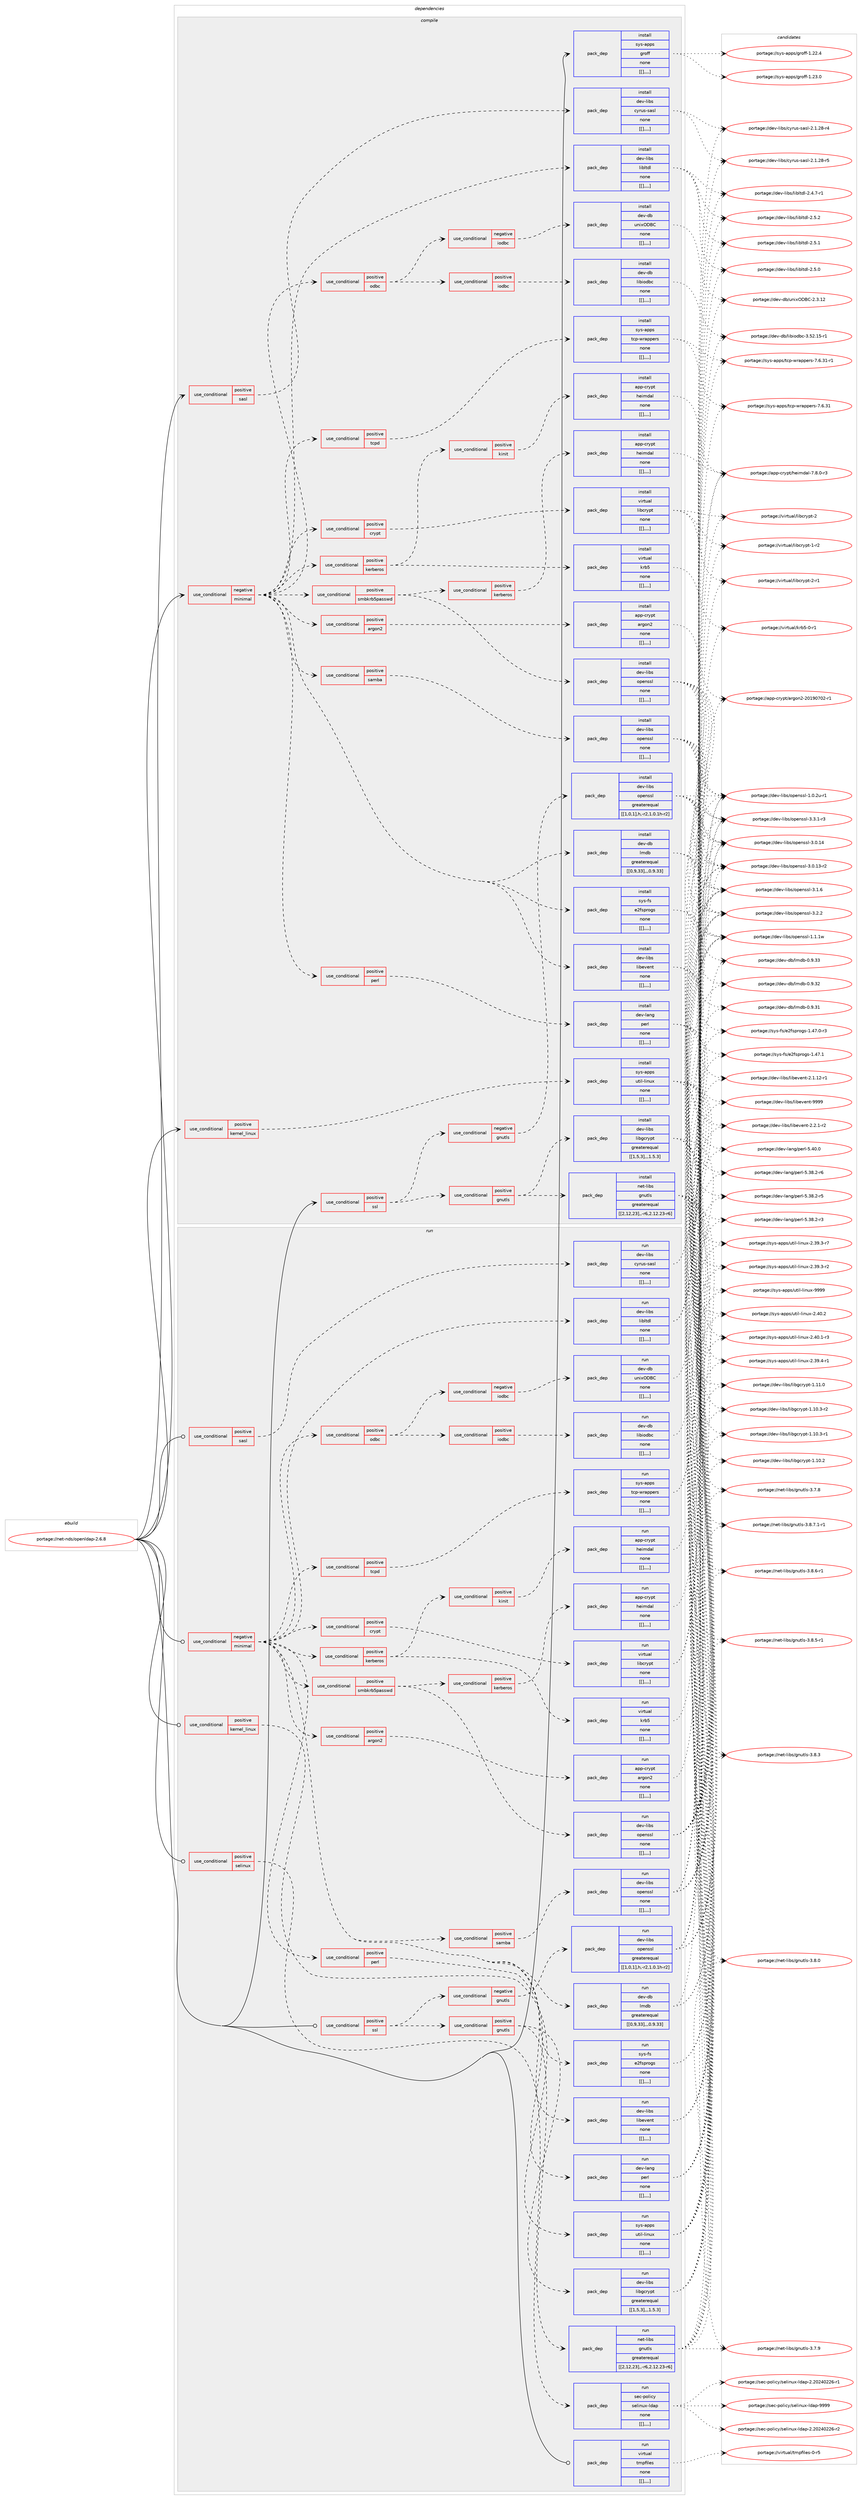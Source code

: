 digraph prolog {

# *************
# Graph options
# *************

newrank=true;
concentrate=true;
compound=true;
graph [rankdir=LR,fontname=Helvetica,fontsize=10,ranksep=1.5];#, ranksep=2.5, nodesep=0.2];
edge  [arrowhead=vee];
node  [fontname=Helvetica,fontsize=10];

# **********
# The ebuild
# **********

subgraph cluster_leftcol {
color=gray;
label=<<i>ebuild</i>>;
id [label="portage://net-nds/openldap-2.6.8", color=red, width=4, href="../net-nds/openldap-2.6.8.svg"];
}

# ****************
# The dependencies
# ****************

subgraph cluster_midcol {
color=gray;
label=<<i>dependencies</i>>;
subgraph cluster_compile {
fillcolor="#eeeeee";
style=filled;
label=<<i>compile</i>>;
subgraph cond103662 {
dependency394999 [label=<<TABLE BORDER="0" CELLBORDER="1" CELLSPACING="0" CELLPADDING="4"><TR><TD ROWSPAN="3" CELLPADDING="10">use_conditional</TD></TR><TR><TD>negative</TD></TR><TR><TD>minimal</TD></TR></TABLE>>, shape=none, color=red];
subgraph pack288447 {
dependency395000 [label=<<TABLE BORDER="0" CELLBORDER="1" CELLSPACING="0" CELLPADDING="4" WIDTH="220"><TR><TD ROWSPAN="6" CELLPADDING="30">pack_dep</TD></TR><TR><TD WIDTH="110">install</TD></TR><TR><TD>dev-libs</TD></TR><TR><TD>libevent</TD></TR><TR><TD>none</TD></TR><TR><TD>[[],,,,]</TD></TR></TABLE>>, shape=none, color=blue];
}
dependency394999:e -> dependency395000:w [weight=20,style="dashed",arrowhead="vee"];
subgraph pack288448 {
dependency395001 [label=<<TABLE BORDER="0" CELLBORDER="1" CELLSPACING="0" CELLPADDING="4" WIDTH="220"><TR><TD ROWSPAN="6" CELLPADDING="30">pack_dep</TD></TR><TR><TD WIDTH="110">install</TD></TR><TR><TD>dev-libs</TD></TR><TR><TD>libltdl</TD></TR><TR><TD>none</TD></TR><TR><TD>[[],,,,]</TD></TR></TABLE>>, shape=none, color=blue];
}
dependency394999:e -> dependency395001:w [weight=20,style="dashed",arrowhead="vee"];
subgraph pack288449 {
dependency395002 [label=<<TABLE BORDER="0" CELLBORDER="1" CELLSPACING="0" CELLPADDING="4" WIDTH="220"><TR><TD ROWSPAN="6" CELLPADDING="30">pack_dep</TD></TR><TR><TD WIDTH="110">install</TD></TR><TR><TD>sys-fs</TD></TR><TR><TD>e2fsprogs</TD></TR><TR><TD>none</TD></TR><TR><TD>[[],,,,]</TD></TR></TABLE>>, shape=none, color=blue];
}
dependency394999:e -> dependency395002:w [weight=20,style="dashed",arrowhead="vee"];
subgraph pack288450 {
dependency395003 [label=<<TABLE BORDER="0" CELLBORDER="1" CELLSPACING="0" CELLPADDING="4" WIDTH="220"><TR><TD ROWSPAN="6" CELLPADDING="30">pack_dep</TD></TR><TR><TD WIDTH="110">install</TD></TR><TR><TD>dev-db</TD></TR><TR><TD>lmdb</TD></TR><TR><TD>greaterequal</TD></TR><TR><TD>[[0,9,33],,,0.9.33]</TD></TR></TABLE>>, shape=none, color=blue];
}
dependency394999:e -> dependency395003:w [weight=20,style="dashed",arrowhead="vee"];
subgraph cond103663 {
dependency395004 [label=<<TABLE BORDER="0" CELLBORDER="1" CELLSPACING="0" CELLPADDING="4"><TR><TD ROWSPAN="3" CELLPADDING="10">use_conditional</TD></TR><TR><TD>positive</TD></TR><TR><TD>argon2</TD></TR></TABLE>>, shape=none, color=red];
subgraph pack288451 {
dependency395005 [label=<<TABLE BORDER="0" CELLBORDER="1" CELLSPACING="0" CELLPADDING="4" WIDTH="220"><TR><TD ROWSPAN="6" CELLPADDING="30">pack_dep</TD></TR><TR><TD WIDTH="110">install</TD></TR><TR><TD>app-crypt</TD></TR><TR><TD>argon2</TD></TR><TR><TD>none</TD></TR><TR><TD>[[],,,,]</TD></TR></TABLE>>, shape=none, color=blue];
}
dependency395004:e -> dependency395005:w [weight=20,style="dashed",arrowhead="vee"];
}
dependency394999:e -> dependency395004:w [weight=20,style="dashed",arrowhead="vee"];
subgraph cond103664 {
dependency395006 [label=<<TABLE BORDER="0" CELLBORDER="1" CELLSPACING="0" CELLPADDING="4"><TR><TD ROWSPAN="3" CELLPADDING="10">use_conditional</TD></TR><TR><TD>positive</TD></TR><TR><TD>crypt</TD></TR></TABLE>>, shape=none, color=red];
subgraph pack288452 {
dependency395007 [label=<<TABLE BORDER="0" CELLBORDER="1" CELLSPACING="0" CELLPADDING="4" WIDTH="220"><TR><TD ROWSPAN="6" CELLPADDING="30">pack_dep</TD></TR><TR><TD WIDTH="110">install</TD></TR><TR><TD>virtual</TD></TR><TR><TD>libcrypt</TD></TR><TR><TD>none</TD></TR><TR><TD>[[],,,,]</TD></TR></TABLE>>, shape=none, color=blue];
}
dependency395006:e -> dependency395007:w [weight=20,style="dashed",arrowhead="vee"];
}
dependency394999:e -> dependency395006:w [weight=20,style="dashed",arrowhead="vee"];
subgraph cond103665 {
dependency395008 [label=<<TABLE BORDER="0" CELLBORDER="1" CELLSPACING="0" CELLPADDING="4"><TR><TD ROWSPAN="3" CELLPADDING="10">use_conditional</TD></TR><TR><TD>positive</TD></TR><TR><TD>tcpd</TD></TR></TABLE>>, shape=none, color=red];
subgraph pack288453 {
dependency395009 [label=<<TABLE BORDER="0" CELLBORDER="1" CELLSPACING="0" CELLPADDING="4" WIDTH="220"><TR><TD ROWSPAN="6" CELLPADDING="30">pack_dep</TD></TR><TR><TD WIDTH="110">install</TD></TR><TR><TD>sys-apps</TD></TR><TR><TD>tcp-wrappers</TD></TR><TR><TD>none</TD></TR><TR><TD>[[],,,,]</TD></TR></TABLE>>, shape=none, color=blue];
}
dependency395008:e -> dependency395009:w [weight=20,style="dashed",arrowhead="vee"];
}
dependency394999:e -> dependency395008:w [weight=20,style="dashed",arrowhead="vee"];
subgraph cond103666 {
dependency395010 [label=<<TABLE BORDER="0" CELLBORDER="1" CELLSPACING="0" CELLPADDING="4"><TR><TD ROWSPAN="3" CELLPADDING="10">use_conditional</TD></TR><TR><TD>positive</TD></TR><TR><TD>odbc</TD></TR></TABLE>>, shape=none, color=red];
subgraph cond103667 {
dependency395011 [label=<<TABLE BORDER="0" CELLBORDER="1" CELLSPACING="0" CELLPADDING="4"><TR><TD ROWSPAN="3" CELLPADDING="10">use_conditional</TD></TR><TR><TD>negative</TD></TR><TR><TD>iodbc</TD></TR></TABLE>>, shape=none, color=red];
subgraph pack288454 {
dependency395012 [label=<<TABLE BORDER="0" CELLBORDER="1" CELLSPACING="0" CELLPADDING="4" WIDTH="220"><TR><TD ROWSPAN="6" CELLPADDING="30">pack_dep</TD></TR><TR><TD WIDTH="110">install</TD></TR><TR><TD>dev-db</TD></TR><TR><TD>unixODBC</TD></TR><TR><TD>none</TD></TR><TR><TD>[[],,,,]</TD></TR></TABLE>>, shape=none, color=blue];
}
dependency395011:e -> dependency395012:w [weight=20,style="dashed",arrowhead="vee"];
}
dependency395010:e -> dependency395011:w [weight=20,style="dashed",arrowhead="vee"];
subgraph cond103668 {
dependency395013 [label=<<TABLE BORDER="0" CELLBORDER="1" CELLSPACING="0" CELLPADDING="4"><TR><TD ROWSPAN="3" CELLPADDING="10">use_conditional</TD></TR><TR><TD>positive</TD></TR><TR><TD>iodbc</TD></TR></TABLE>>, shape=none, color=red];
subgraph pack288455 {
dependency395014 [label=<<TABLE BORDER="0" CELLBORDER="1" CELLSPACING="0" CELLPADDING="4" WIDTH="220"><TR><TD ROWSPAN="6" CELLPADDING="30">pack_dep</TD></TR><TR><TD WIDTH="110">install</TD></TR><TR><TD>dev-db</TD></TR><TR><TD>libiodbc</TD></TR><TR><TD>none</TD></TR><TR><TD>[[],,,,]</TD></TR></TABLE>>, shape=none, color=blue];
}
dependency395013:e -> dependency395014:w [weight=20,style="dashed",arrowhead="vee"];
}
dependency395010:e -> dependency395013:w [weight=20,style="dashed",arrowhead="vee"];
}
dependency394999:e -> dependency395010:w [weight=20,style="dashed",arrowhead="vee"];
subgraph cond103669 {
dependency395015 [label=<<TABLE BORDER="0" CELLBORDER="1" CELLSPACING="0" CELLPADDING="4"><TR><TD ROWSPAN="3" CELLPADDING="10">use_conditional</TD></TR><TR><TD>positive</TD></TR><TR><TD>perl</TD></TR></TABLE>>, shape=none, color=red];
subgraph pack288456 {
dependency395016 [label=<<TABLE BORDER="0" CELLBORDER="1" CELLSPACING="0" CELLPADDING="4" WIDTH="220"><TR><TD ROWSPAN="6" CELLPADDING="30">pack_dep</TD></TR><TR><TD WIDTH="110">install</TD></TR><TR><TD>dev-lang</TD></TR><TR><TD>perl</TD></TR><TR><TD>none</TD></TR><TR><TD>[[],,,,]</TD></TR></TABLE>>, shape=none, color=blue];
}
dependency395015:e -> dependency395016:w [weight=20,style="dashed",arrowhead="vee"];
}
dependency394999:e -> dependency395015:w [weight=20,style="dashed",arrowhead="vee"];
subgraph cond103670 {
dependency395017 [label=<<TABLE BORDER="0" CELLBORDER="1" CELLSPACING="0" CELLPADDING="4"><TR><TD ROWSPAN="3" CELLPADDING="10">use_conditional</TD></TR><TR><TD>positive</TD></TR><TR><TD>samba</TD></TR></TABLE>>, shape=none, color=red];
subgraph pack288457 {
dependency395018 [label=<<TABLE BORDER="0" CELLBORDER="1" CELLSPACING="0" CELLPADDING="4" WIDTH="220"><TR><TD ROWSPAN="6" CELLPADDING="30">pack_dep</TD></TR><TR><TD WIDTH="110">install</TD></TR><TR><TD>dev-libs</TD></TR><TR><TD>openssl</TD></TR><TR><TD>none</TD></TR><TR><TD>[[],,,,]</TD></TR></TABLE>>, shape=none, color=blue];
}
dependency395017:e -> dependency395018:w [weight=20,style="dashed",arrowhead="vee"];
}
dependency394999:e -> dependency395017:w [weight=20,style="dashed",arrowhead="vee"];
subgraph cond103671 {
dependency395019 [label=<<TABLE BORDER="0" CELLBORDER="1" CELLSPACING="0" CELLPADDING="4"><TR><TD ROWSPAN="3" CELLPADDING="10">use_conditional</TD></TR><TR><TD>positive</TD></TR><TR><TD>smbkrb5passwd</TD></TR></TABLE>>, shape=none, color=red];
subgraph pack288458 {
dependency395020 [label=<<TABLE BORDER="0" CELLBORDER="1" CELLSPACING="0" CELLPADDING="4" WIDTH="220"><TR><TD ROWSPAN="6" CELLPADDING="30">pack_dep</TD></TR><TR><TD WIDTH="110">install</TD></TR><TR><TD>dev-libs</TD></TR><TR><TD>openssl</TD></TR><TR><TD>none</TD></TR><TR><TD>[[],,,,]</TD></TR></TABLE>>, shape=none, color=blue];
}
dependency395019:e -> dependency395020:w [weight=20,style="dashed",arrowhead="vee"];
subgraph cond103672 {
dependency395021 [label=<<TABLE BORDER="0" CELLBORDER="1" CELLSPACING="0" CELLPADDING="4"><TR><TD ROWSPAN="3" CELLPADDING="10">use_conditional</TD></TR><TR><TD>positive</TD></TR><TR><TD>kerberos</TD></TR></TABLE>>, shape=none, color=red];
subgraph pack288459 {
dependency395022 [label=<<TABLE BORDER="0" CELLBORDER="1" CELLSPACING="0" CELLPADDING="4" WIDTH="220"><TR><TD ROWSPAN="6" CELLPADDING="30">pack_dep</TD></TR><TR><TD WIDTH="110">install</TD></TR><TR><TD>app-crypt</TD></TR><TR><TD>heimdal</TD></TR><TR><TD>none</TD></TR><TR><TD>[[],,,,]</TD></TR></TABLE>>, shape=none, color=blue];
}
dependency395021:e -> dependency395022:w [weight=20,style="dashed",arrowhead="vee"];
}
dependency395019:e -> dependency395021:w [weight=20,style="dashed",arrowhead="vee"];
}
dependency394999:e -> dependency395019:w [weight=20,style="dashed",arrowhead="vee"];
subgraph cond103673 {
dependency395023 [label=<<TABLE BORDER="0" CELLBORDER="1" CELLSPACING="0" CELLPADDING="4"><TR><TD ROWSPAN="3" CELLPADDING="10">use_conditional</TD></TR><TR><TD>positive</TD></TR><TR><TD>kerberos</TD></TR></TABLE>>, shape=none, color=red];
subgraph pack288460 {
dependency395024 [label=<<TABLE BORDER="0" CELLBORDER="1" CELLSPACING="0" CELLPADDING="4" WIDTH="220"><TR><TD ROWSPAN="6" CELLPADDING="30">pack_dep</TD></TR><TR><TD WIDTH="110">install</TD></TR><TR><TD>virtual</TD></TR><TR><TD>krb5</TD></TR><TR><TD>none</TD></TR><TR><TD>[[],,,,]</TD></TR></TABLE>>, shape=none, color=blue];
}
dependency395023:e -> dependency395024:w [weight=20,style="dashed",arrowhead="vee"];
subgraph cond103674 {
dependency395025 [label=<<TABLE BORDER="0" CELLBORDER="1" CELLSPACING="0" CELLPADDING="4"><TR><TD ROWSPAN="3" CELLPADDING="10">use_conditional</TD></TR><TR><TD>positive</TD></TR><TR><TD>kinit</TD></TR></TABLE>>, shape=none, color=red];
subgraph pack288461 {
dependency395026 [label=<<TABLE BORDER="0" CELLBORDER="1" CELLSPACING="0" CELLPADDING="4" WIDTH="220"><TR><TD ROWSPAN="6" CELLPADDING="30">pack_dep</TD></TR><TR><TD WIDTH="110">install</TD></TR><TR><TD>app-crypt</TD></TR><TR><TD>heimdal</TD></TR><TR><TD>none</TD></TR><TR><TD>[[],,,,]</TD></TR></TABLE>>, shape=none, color=blue];
}
dependency395025:e -> dependency395026:w [weight=20,style="dashed",arrowhead="vee"];
}
dependency395023:e -> dependency395025:w [weight=20,style="dashed",arrowhead="vee"];
}
dependency394999:e -> dependency395023:w [weight=20,style="dashed",arrowhead="vee"];
}
id:e -> dependency394999:w [weight=20,style="solid",arrowhead="vee"];
subgraph cond103675 {
dependency395027 [label=<<TABLE BORDER="0" CELLBORDER="1" CELLSPACING="0" CELLPADDING="4"><TR><TD ROWSPAN="3" CELLPADDING="10">use_conditional</TD></TR><TR><TD>positive</TD></TR><TR><TD>kernel_linux</TD></TR></TABLE>>, shape=none, color=red];
subgraph pack288462 {
dependency395028 [label=<<TABLE BORDER="0" CELLBORDER="1" CELLSPACING="0" CELLPADDING="4" WIDTH="220"><TR><TD ROWSPAN="6" CELLPADDING="30">pack_dep</TD></TR><TR><TD WIDTH="110">install</TD></TR><TR><TD>sys-apps</TD></TR><TR><TD>util-linux</TD></TR><TR><TD>none</TD></TR><TR><TD>[[],,,,]</TD></TR></TABLE>>, shape=none, color=blue];
}
dependency395027:e -> dependency395028:w [weight=20,style="dashed",arrowhead="vee"];
}
id:e -> dependency395027:w [weight=20,style="solid",arrowhead="vee"];
subgraph cond103676 {
dependency395029 [label=<<TABLE BORDER="0" CELLBORDER="1" CELLSPACING="0" CELLPADDING="4"><TR><TD ROWSPAN="3" CELLPADDING="10">use_conditional</TD></TR><TR><TD>positive</TD></TR><TR><TD>sasl</TD></TR></TABLE>>, shape=none, color=red];
subgraph pack288463 {
dependency395030 [label=<<TABLE BORDER="0" CELLBORDER="1" CELLSPACING="0" CELLPADDING="4" WIDTH="220"><TR><TD ROWSPAN="6" CELLPADDING="30">pack_dep</TD></TR><TR><TD WIDTH="110">install</TD></TR><TR><TD>dev-libs</TD></TR><TR><TD>cyrus-sasl</TD></TR><TR><TD>none</TD></TR><TR><TD>[[],,,,]</TD></TR></TABLE>>, shape=none, color=blue];
}
dependency395029:e -> dependency395030:w [weight=20,style="dashed",arrowhead="vee"];
}
id:e -> dependency395029:w [weight=20,style="solid",arrowhead="vee"];
subgraph cond103677 {
dependency395031 [label=<<TABLE BORDER="0" CELLBORDER="1" CELLSPACING="0" CELLPADDING="4"><TR><TD ROWSPAN="3" CELLPADDING="10">use_conditional</TD></TR><TR><TD>positive</TD></TR><TR><TD>ssl</TD></TR></TABLE>>, shape=none, color=red];
subgraph cond103678 {
dependency395032 [label=<<TABLE BORDER="0" CELLBORDER="1" CELLSPACING="0" CELLPADDING="4"><TR><TD ROWSPAN="3" CELLPADDING="10">use_conditional</TD></TR><TR><TD>negative</TD></TR><TR><TD>gnutls</TD></TR></TABLE>>, shape=none, color=red];
subgraph pack288464 {
dependency395033 [label=<<TABLE BORDER="0" CELLBORDER="1" CELLSPACING="0" CELLPADDING="4" WIDTH="220"><TR><TD ROWSPAN="6" CELLPADDING="30">pack_dep</TD></TR><TR><TD WIDTH="110">install</TD></TR><TR><TD>dev-libs</TD></TR><TR><TD>openssl</TD></TR><TR><TD>greaterequal</TD></TR><TR><TD>[[1,0,1],h,-r2,1.0.1h-r2]</TD></TR></TABLE>>, shape=none, color=blue];
}
dependency395032:e -> dependency395033:w [weight=20,style="dashed",arrowhead="vee"];
}
dependency395031:e -> dependency395032:w [weight=20,style="dashed",arrowhead="vee"];
subgraph cond103679 {
dependency395034 [label=<<TABLE BORDER="0" CELLBORDER="1" CELLSPACING="0" CELLPADDING="4"><TR><TD ROWSPAN="3" CELLPADDING="10">use_conditional</TD></TR><TR><TD>positive</TD></TR><TR><TD>gnutls</TD></TR></TABLE>>, shape=none, color=red];
subgraph pack288465 {
dependency395035 [label=<<TABLE BORDER="0" CELLBORDER="1" CELLSPACING="0" CELLPADDING="4" WIDTH="220"><TR><TD ROWSPAN="6" CELLPADDING="30">pack_dep</TD></TR><TR><TD WIDTH="110">install</TD></TR><TR><TD>net-libs</TD></TR><TR><TD>gnutls</TD></TR><TR><TD>greaterequal</TD></TR><TR><TD>[[2,12,23],,-r6,2.12.23-r6]</TD></TR></TABLE>>, shape=none, color=blue];
}
dependency395034:e -> dependency395035:w [weight=20,style="dashed",arrowhead="vee"];
subgraph pack288466 {
dependency395036 [label=<<TABLE BORDER="0" CELLBORDER="1" CELLSPACING="0" CELLPADDING="4" WIDTH="220"><TR><TD ROWSPAN="6" CELLPADDING="30">pack_dep</TD></TR><TR><TD WIDTH="110">install</TD></TR><TR><TD>dev-libs</TD></TR><TR><TD>libgcrypt</TD></TR><TR><TD>greaterequal</TD></TR><TR><TD>[[1,5,3],,,1.5.3]</TD></TR></TABLE>>, shape=none, color=blue];
}
dependency395034:e -> dependency395036:w [weight=20,style="dashed",arrowhead="vee"];
}
dependency395031:e -> dependency395034:w [weight=20,style="dashed",arrowhead="vee"];
}
id:e -> dependency395031:w [weight=20,style="solid",arrowhead="vee"];
subgraph pack288467 {
dependency395037 [label=<<TABLE BORDER="0" CELLBORDER="1" CELLSPACING="0" CELLPADDING="4" WIDTH="220"><TR><TD ROWSPAN="6" CELLPADDING="30">pack_dep</TD></TR><TR><TD WIDTH="110">install</TD></TR><TR><TD>sys-apps</TD></TR><TR><TD>groff</TD></TR><TR><TD>none</TD></TR><TR><TD>[[],,,,]</TD></TR></TABLE>>, shape=none, color=blue];
}
id:e -> dependency395037:w [weight=20,style="solid",arrowhead="vee"];
}
subgraph cluster_compileandrun {
fillcolor="#eeeeee";
style=filled;
label=<<i>compile and run</i>>;
}
subgraph cluster_run {
fillcolor="#eeeeee";
style=filled;
label=<<i>run</i>>;
subgraph cond103680 {
dependency395038 [label=<<TABLE BORDER="0" CELLBORDER="1" CELLSPACING="0" CELLPADDING="4"><TR><TD ROWSPAN="3" CELLPADDING="10">use_conditional</TD></TR><TR><TD>negative</TD></TR><TR><TD>minimal</TD></TR></TABLE>>, shape=none, color=red];
subgraph pack288468 {
dependency395039 [label=<<TABLE BORDER="0" CELLBORDER="1" CELLSPACING="0" CELLPADDING="4" WIDTH="220"><TR><TD ROWSPAN="6" CELLPADDING="30">pack_dep</TD></TR><TR><TD WIDTH="110">run</TD></TR><TR><TD>dev-libs</TD></TR><TR><TD>libevent</TD></TR><TR><TD>none</TD></TR><TR><TD>[[],,,,]</TD></TR></TABLE>>, shape=none, color=blue];
}
dependency395038:e -> dependency395039:w [weight=20,style="dashed",arrowhead="vee"];
subgraph pack288469 {
dependency395040 [label=<<TABLE BORDER="0" CELLBORDER="1" CELLSPACING="0" CELLPADDING="4" WIDTH="220"><TR><TD ROWSPAN="6" CELLPADDING="30">pack_dep</TD></TR><TR><TD WIDTH="110">run</TD></TR><TR><TD>dev-libs</TD></TR><TR><TD>libltdl</TD></TR><TR><TD>none</TD></TR><TR><TD>[[],,,,]</TD></TR></TABLE>>, shape=none, color=blue];
}
dependency395038:e -> dependency395040:w [weight=20,style="dashed",arrowhead="vee"];
subgraph pack288470 {
dependency395041 [label=<<TABLE BORDER="0" CELLBORDER="1" CELLSPACING="0" CELLPADDING="4" WIDTH="220"><TR><TD ROWSPAN="6" CELLPADDING="30">pack_dep</TD></TR><TR><TD WIDTH="110">run</TD></TR><TR><TD>sys-fs</TD></TR><TR><TD>e2fsprogs</TD></TR><TR><TD>none</TD></TR><TR><TD>[[],,,,]</TD></TR></TABLE>>, shape=none, color=blue];
}
dependency395038:e -> dependency395041:w [weight=20,style="dashed",arrowhead="vee"];
subgraph pack288471 {
dependency395042 [label=<<TABLE BORDER="0" CELLBORDER="1" CELLSPACING="0" CELLPADDING="4" WIDTH="220"><TR><TD ROWSPAN="6" CELLPADDING="30">pack_dep</TD></TR><TR><TD WIDTH="110">run</TD></TR><TR><TD>dev-db</TD></TR><TR><TD>lmdb</TD></TR><TR><TD>greaterequal</TD></TR><TR><TD>[[0,9,33],,,0.9.33]</TD></TR></TABLE>>, shape=none, color=blue];
}
dependency395038:e -> dependency395042:w [weight=20,style="dashed",arrowhead="vee"];
subgraph cond103681 {
dependency395043 [label=<<TABLE BORDER="0" CELLBORDER="1" CELLSPACING="0" CELLPADDING="4"><TR><TD ROWSPAN="3" CELLPADDING="10">use_conditional</TD></TR><TR><TD>positive</TD></TR><TR><TD>argon2</TD></TR></TABLE>>, shape=none, color=red];
subgraph pack288472 {
dependency395044 [label=<<TABLE BORDER="0" CELLBORDER="1" CELLSPACING="0" CELLPADDING="4" WIDTH="220"><TR><TD ROWSPAN="6" CELLPADDING="30">pack_dep</TD></TR><TR><TD WIDTH="110">run</TD></TR><TR><TD>app-crypt</TD></TR><TR><TD>argon2</TD></TR><TR><TD>none</TD></TR><TR><TD>[[],,,,]</TD></TR></TABLE>>, shape=none, color=blue];
}
dependency395043:e -> dependency395044:w [weight=20,style="dashed",arrowhead="vee"];
}
dependency395038:e -> dependency395043:w [weight=20,style="dashed",arrowhead="vee"];
subgraph cond103682 {
dependency395045 [label=<<TABLE BORDER="0" CELLBORDER="1" CELLSPACING="0" CELLPADDING="4"><TR><TD ROWSPAN="3" CELLPADDING="10">use_conditional</TD></TR><TR><TD>positive</TD></TR><TR><TD>crypt</TD></TR></TABLE>>, shape=none, color=red];
subgraph pack288473 {
dependency395046 [label=<<TABLE BORDER="0" CELLBORDER="1" CELLSPACING="0" CELLPADDING="4" WIDTH="220"><TR><TD ROWSPAN="6" CELLPADDING="30">pack_dep</TD></TR><TR><TD WIDTH="110">run</TD></TR><TR><TD>virtual</TD></TR><TR><TD>libcrypt</TD></TR><TR><TD>none</TD></TR><TR><TD>[[],,,,]</TD></TR></TABLE>>, shape=none, color=blue];
}
dependency395045:e -> dependency395046:w [weight=20,style="dashed",arrowhead="vee"];
}
dependency395038:e -> dependency395045:w [weight=20,style="dashed",arrowhead="vee"];
subgraph cond103683 {
dependency395047 [label=<<TABLE BORDER="0" CELLBORDER="1" CELLSPACING="0" CELLPADDING="4"><TR><TD ROWSPAN="3" CELLPADDING="10">use_conditional</TD></TR><TR><TD>positive</TD></TR><TR><TD>tcpd</TD></TR></TABLE>>, shape=none, color=red];
subgraph pack288474 {
dependency395048 [label=<<TABLE BORDER="0" CELLBORDER="1" CELLSPACING="0" CELLPADDING="4" WIDTH="220"><TR><TD ROWSPAN="6" CELLPADDING="30">pack_dep</TD></TR><TR><TD WIDTH="110">run</TD></TR><TR><TD>sys-apps</TD></TR><TR><TD>tcp-wrappers</TD></TR><TR><TD>none</TD></TR><TR><TD>[[],,,,]</TD></TR></TABLE>>, shape=none, color=blue];
}
dependency395047:e -> dependency395048:w [weight=20,style="dashed",arrowhead="vee"];
}
dependency395038:e -> dependency395047:w [weight=20,style="dashed",arrowhead="vee"];
subgraph cond103684 {
dependency395049 [label=<<TABLE BORDER="0" CELLBORDER="1" CELLSPACING="0" CELLPADDING="4"><TR><TD ROWSPAN="3" CELLPADDING="10">use_conditional</TD></TR><TR><TD>positive</TD></TR><TR><TD>odbc</TD></TR></TABLE>>, shape=none, color=red];
subgraph cond103685 {
dependency395050 [label=<<TABLE BORDER="0" CELLBORDER="1" CELLSPACING="0" CELLPADDING="4"><TR><TD ROWSPAN="3" CELLPADDING="10">use_conditional</TD></TR><TR><TD>negative</TD></TR><TR><TD>iodbc</TD></TR></TABLE>>, shape=none, color=red];
subgraph pack288475 {
dependency395051 [label=<<TABLE BORDER="0" CELLBORDER="1" CELLSPACING="0" CELLPADDING="4" WIDTH="220"><TR><TD ROWSPAN="6" CELLPADDING="30">pack_dep</TD></TR><TR><TD WIDTH="110">run</TD></TR><TR><TD>dev-db</TD></TR><TR><TD>unixODBC</TD></TR><TR><TD>none</TD></TR><TR><TD>[[],,,,]</TD></TR></TABLE>>, shape=none, color=blue];
}
dependency395050:e -> dependency395051:w [weight=20,style="dashed",arrowhead="vee"];
}
dependency395049:e -> dependency395050:w [weight=20,style="dashed",arrowhead="vee"];
subgraph cond103686 {
dependency395052 [label=<<TABLE BORDER="0" CELLBORDER="1" CELLSPACING="0" CELLPADDING="4"><TR><TD ROWSPAN="3" CELLPADDING="10">use_conditional</TD></TR><TR><TD>positive</TD></TR><TR><TD>iodbc</TD></TR></TABLE>>, shape=none, color=red];
subgraph pack288476 {
dependency395053 [label=<<TABLE BORDER="0" CELLBORDER="1" CELLSPACING="0" CELLPADDING="4" WIDTH="220"><TR><TD ROWSPAN="6" CELLPADDING="30">pack_dep</TD></TR><TR><TD WIDTH="110">run</TD></TR><TR><TD>dev-db</TD></TR><TR><TD>libiodbc</TD></TR><TR><TD>none</TD></TR><TR><TD>[[],,,,]</TD></TR></TABLE>>, shape=none, color=blue];
}
dependency395052:e -> dependency395053:w [weight=20,style="dashed",arrowhead="vee"];
}
dependency395049:e -> dependency395052:w [weight=20,style="dashed",arrowhead="vee"];
}
dependency395038:e -> dependency395049:w [weight=20,style="dashed",arrowhead="vee"];
subgraph cond103687 {
dependency395054 [label=<<TABLE BORDER="0" CELLBORDER="1" CELLSPACING="0" CELLPADDING="4"><TR><TD ROWSPAN="3" CELLPADDING="10">use_conditional</TD></TR><TR><TD>positive</TD></TR><TR><TD>perl</TD></TR></TABLE>>, shape=none, color=red];
subgraph pack288477 {
dependency395055 [label=<<TABLE BORDER="0" CELLBORDER="1" CELLSPACING="0" CELLPADDING="4" WIDTH="220"><TR><TD ROWSPAN="6" CELLPADDING="30">pack_dep</TD></TR><TR><TD WIDTH="110">run</TD></TR><TR><TD>dev-lang</TD></TR><TR><TD>perl</TD></TR><TR><TD>none</TD></TR><TR><TD>[[],,,,]</TD></TR></TABLE>>, shape=none, color=blue];
}
dependency395054:e -> dependency395055:w [weight=20,style="dashed",arrowhead="vee"];
}
dependency395038:e -> dependency395054:w [weight=20,style="dashed",arrowhead="vee"];
subgraph cond103688 {
dependency395056 [label=<<TABLE BORDER="0" CELLBORDER="1" CELLSPACING="0" CELLPADDING="4"><TR><TD ROWSPAN="3" CELLPADDING="10">use_conditional</TD></TR><TR><TD>positive</TD></TR><TR><TD>samba</TD></TR></TABLE>>, shape=none, color=red];
subgraph pack288478 {
dependency395057 [label=<<TABLE BORDER="0" CELLBORDER="1" CELLSPACING="0" CELLPADDING="4" WIDTH="220"><TR><TD ROWSPAN="6" CELLPADDING="30">pack_dep</TD></TR><TR><TD WIDTH="110">run</TD></TR><TR><TD>dev-libs</TD></TR><TR><TD>openssl</TD></TR><TR><TD>none</TD></TR><TR><TD>[[],,,,]</TD></TR></TABLE>>, shape=none, color=blue];
}
dependency395056:e -> dependency395057:w [weight=20,style="dashed",arrowhead="vee"];
}
dependency395038:e -> dependency395056:w [weight=20,style="dashed",arrowhead="vee"];
subgraph cond103689 {
dependency395058 [label=<<TABLE BORDER="0" CELLBORDER="1" CELLSPACING="0" CELLPADDING="4"><TR><TD ROWSPAN="3" CELLPADDING="10">use_conditional</TD></TR><TR><TD>positive</TD></TR><TR><TD>smbkrb5passwd</TD></TR></TABLE>>, shape=none, color=red];
subgraph pack288479 {
dependency395059 [label=<<TABLE BORDER="0" CELLBORDER="1" CELLSPACING="0" CELLPADDING="4" WIDTH="220"><TR><TD ROWSPAN="6" CELLPADDING="30">pack_dep</TD></TR><TR><TD WIDTH="110">run</TD></TR><TR><TD>dev-libs</TD></TR><TR><TD>openssl</TD></TR><TR><TD>none</TD></TR><TR><TD>[[],,,,]</TD></TR></TABLE>>, shape=none, color=blue];
}
dependency395058:e -> dependency395059:w [weight=20,style="dashed",arrowhead="vee"];
subgraph cond103690 {
dependency395060 [label=<<TABLE BORDER="0" CELLBORDER="1" CELLSPACING="0" CELLPADDING="4"><TR><TD ROWSPAN="3" CELLPADDING="10">use_conditional</TD></TR><TR><TD>positive</TD></TR><TR><TD>kerberos</TD></TR></TABLE>>, shape=none, color=red];
subgraph pack288480 {
dependency395061 [label=<<TABLE BORDER="0" CELLBORDER="1" CELLSPACING="0" CELLPADDING="4" WIDTH="220"><TR><TD ROWSPAN="6" CELLPADDING="30">pack_dep</TD></TR><TR><TD WIDTH="110">run</TD></TR><TR><TD>app-crypt</TD></TR><TR><TD>heimdal</TD></TR><TR><TD>none</TD></TR><TR><TD>[[],,,,]</TD></TR></TABLE>>, shape=none, color=blue];
}
dependency395060:e -> dependency395061:w [weight=20,style="dashed",arrowhead="vee"];
}
dependency395058:e -> dependency395060:w [weight=20,style="dashed",arrowhead="vee"];
}
dependency395038:e -> dependency395058:w [weight=20,style="dashed",arrowhead="vee"];
subgraph cond103691 {
dependency395062 [label=<<TABLE BORDER="0" CELLBORDER="1" CELLSPACING="0" CELLPADDING="4"><TR><TD ROWSPAN="3" CELLPADDING="10">use_conditional</TD></TR><TR><TD>positive</TD></TR><TR><TD>kerberos</TD></TR></TABLE>>, shape=none, color=red];
subgraph pack288481 {
dependency395063 [label=<<TABLE BORDER="0" CELLBORDER="1" CELLSPACING="0" CELLPADDING="4" WIDTH="220"><TR><TD ROWSPAN="6" CELLPADDING="30">pack_dep</TD></TR><TR><TD WIDTH="110">run</TD></TR><TR><TD>virtual</TD></TR><TR><TD>krb5</TD></TR><TR><TD>none</TD></TR><TR><TD>[[],,,,]</TD></TR></TABLE>>, shape=none, color=blue];
}
dependency395062:e -> dependency395063:w [weight=20,style="dashed",arrowhead="vee"];
subgraph cond103692 {
dependency395064 [label=<<TABLE BORDER="0" CELLBORDER="1" CELLSPACING="0" CELLPADDING="4"><TR><TD ROWSPAN="3" CELLPADDING="10">use_conditional</TD></TR><TR><TD>positive</TD></TR><TR><TD>kinit</TD></TR></TABLE>>, shape=none, color=red];
subgraph pack288482 {
dependency395065 [label=<<TABLE BORDER="0" CELLBORDER="1" CELLSPACING="0" CELLPADDING="4" WIDTH="220"><TR><TD ROWSPAN="6" CELLPADDING="30">pack_dep</TD></TR><TR><TD WIDTH="110">run</TD></TR><TR><TD>app-crypt</TD></TR><TR><TD>heimdal</TD></TR><TR><TD>none</TD></TR><TR><TD>[[],,,,]</TD></TR></TABLE>>, shape=none, color=blue];
}
dependency395064:e -> dependency395065:w [weight=20,style="dashed",arrowhead="vee"];
}
dependency395062:e -> dependency395064:w [weight=20,style="dashed",arrowhead="vee"];
}
dependency395038:e -> dependency395062:w [weight=20,style="dashed",arrowhead="vee"];
}
id:e -> dependency395038:w [weight=20,style="solid",arrowhead="odot"];
subgraph cond103693 {
dependency395066 [label=<<TABLE BORDER="0" CELLBORDER="1" CELLSPACING="0" CELLPADDING="4"><TR><TD ROWSPAN="3" CELLPADDING="10">use_conditional</TD></TR><TR><TD>positive</TD></TR><TR><TD>kernel_linux</TD></TR></TABLE>>, shape=none, color=red];
subgraph pack288483 {
dependency395067 [label=<<TABLE BORDER="0" CELLBORDER="1" CELLSPACING="0" CELLPADDING="4" WIDTH="220"><TR><TD ROWSPAN="6" CELLPADDING="30">pack_dep</TD></TR><TR><TD WIDTH="110">run</TD></TR><TR><TD>sys-apps</TD></TR><TR><TD>util-linux</TD></TR><TR><TD>none</TD></TR><TR><TD>[[],,,,]</TD></TR></TABLE>>, shape=none, color=blue];
}
dependency395066:e -> dependency395067:w [weight=20,style="dashed",arrowhead="vee"];
}
id:e -> dependency395066:w [weight=20,style="solid",arrowhead="odot"];
subgraph cond103694 {
dependency395068 [label=<<TABLE BORDER="0" CELLBORDER="1" CELLSPACING="0" CELLPADDING="4"><TR><TD ROWSPAN="3" CELLPADDING="10">use_conditional</TD></TR><TR><TD>positive</TD></TR><TR><TD>sasl</TD></TR></TABLE>>, shape=none, color=red];
subgraph pack288484 {
dependency395069 [label=<<TABLE BORDER="0" CELLBORDER="1" CELLSPACING="0" CELLPADDING="4" WIDTH="220"><TR><TD ROWSPAN="6" CELLPADDING="30">pack_dep</TD></TR><TR><TD WIDTH="110">run</TD></TR><TR><TD>dev-libs</TD></TR><TR><TD>cyrus-sasl</TD></TR><TR><TD>none</TD></TR><TR><TD>[[],,,,]</TD></TR></TABLE>>, shape=none, color=blue];
}
dependency395068:e -> dependency395069:w [weight=20,style="dashed",arrowhead="vee"];
}
id:e -> dependency395068:w [weight=20,style="solid",arrowhead="odot"];
subgraph cond103695 {
dependency395070 [label=<<TABLE BORDER="0" CELLBORDER="1" CELLSPACING="0" CELLPADDING="4"><TR><TD ROWSPAN="3" CELLPADDING="10">use_conditional</TD></TR><TR><TD>positive</TD></TR><TR><TD>selinux</TD></TR></TABLE>>, shape=none, color=red];
subgraph pack288485 {
dependency395071 [label=<<TABLE BORDER="0" CELLBORDER="1" CELLSPACING="0" CELLPADDING="4" WIDTH="220"><TR><TD ROWSPAN="6" CELLPADDING="30">pack_dep</TD></TR><TR><TD WIDTH="110">run</TD></TR><TR><TD>sec-policy</TD></TR><TR><TD>selinux-ldap</TD></TR><TR><TD>none</TD></TR><TR><TD>[[],,,,]</TD></TR></TABLE>>, shape=none, color=blue];
}
dependency395070:e -> dependency395071:w [weight=20,style="dashed",arrowhead="vee"];
}
id:e -> dependency395070:w [weight=20,style="solid",arrowhead="odot"];
subgraph cond103696 {
dependency395072 [label=<<TABLE BORDER="0" CELLBORDER="1" CELLSPACING="0" CELLPADDING="4"><TR><TD ROWSPAN="3" CELLPADDING="10">use_conditional</TD></TR><TR><TD>positive</TD></TR><TR><TD>ssl</TD></TR></TABLE>>, shape=none, color=red];
subgraph cond103697 {
dependency395073 [label=<<TABLE BORDER="0" CELLBORDER="1" CELLSPACING="0" CELLPADDING="4"><TR><TD ROWSPAN="3" CELLPADDING="10">use_conditional</TD></TR><TR><TD>negative</TD></TR><TR><TD>gnutls</TD></TR></TABLE>>, shape=none, color=red];
subgraph pack288486 {
dependency395074 [label=<<TABLE BORDER="0" CELLBORDER="1" CELLSPACING="0" CELLPADDING="4" WIDTH="220"><TR><TD ROWSPAN="6" CELLPADDING="30">pack_dep</TD></TR><TR><TD WIDTH="110">run</TD></TR><TR><TD>dev-libs</TD></TR><TR><TD>openssl</TD></TR><TR><TD>greaterequal</TD></TR><TR><TD>[[1,0,1],h,-r2,1.0.1h-r2]</TD></TR></TABLE>>, shape=none, color=blue];
}
dependency395073:e -> dependency395074:w [weight=20,style="dashed",arrowhead="vee"];
}
dependency395072:e -> dependency395073:w [weight=20,style="dashed",arrowhead="vee"];
subgraph cond103698 {
dependency395075 [label=<<TABLE BORDER="0" CELLBORDER="1" CELLSPACING="0" CELLPADDING="4"><TR><TD ROWSPAN="3" CELLPADDING="10">use_conditional</TD></TR><TR><TD>positive</TD></TR><TR><TD>gnutls</TD></TR></TABLE>>, shape=none, color=red];
subgraph pack288487 {
dependency395076 [label=<<TABLE BORDER="0" CELLBORDER="1" CELLSPACING="0" CELLPADDING="4" WIDTH="220"><TR><TD ROWSPAN="6" CELLPADDING="30">pack_dep</TD></TR><TR><TD WIDTH="110">run</TD></TR><TR><TD>net-libs</TD></TR><TR><TD>gnutls</TD></TR><TR><TD>greaterequal</TD></TR><TR><TD>[[2,12,23],,-r6,2.12.23-r6]</TD></TR></TABLE>>, shape=none, color=blue];
}
dependency395075:e -> dependency395076:w [weight=20,style="dashed",arrowhead="vee"];
subgraph pack288488 {
dependency395077 [label=<<TABLE BORDER="0" CELLBORDER="1" CELLSPACING="0" CELLPADDING="4" WIDTH="220"><TR><TD ROWSPAN="6" CELLPADDING="30">pack_dep</TD></TR><TR><TD WIDTH="110">run</TD></TR><TR><TD>dev-libs</TD></TR><TR><TD>libgcrypt</TD></TR><TR><TD>greaterequal</TD></TR><TR><TD>[[1,5,3],,,1.5.3]</TD></TR></TABLE>>, shape=none, color=blue];
}
dependency395075:e -> dependency395077:w [weight=20,style="dashed",arrowhead="vee"];
}
dependency395072:e -> dependency395075:w [weight=20,style="dashed",arrowhead="vee"];
}
id:e -> dependency395072:w [weight=20,style="solid",arrowhead="odot"];
subgraph pack288489 {
dependency395078 [label=<<TABLE BORDER="0" CELLBORDER="1" CELLSPACING="0" CELLPADDING="4" WIDTH="220"><TR><TD ROWSPAN="6" CELLPADDING="30">pack_dep</TD></TR><TR><TD WIDTH="110">run</TD></TR><TR><TD>virtual</TD></TR><TR><TD>tmpfiles</TD></TR><TR><TD>none</TD></TR><TR><TD>[[],,,,]</TD></TR></TABLE>>, shape=none, color=blue];
}
id:e -> dependency395078:w [weight=20,style="solid",arrowhead="odot"];
}
}

# **************
# The candidates
# **************

subgraph cluster_choices {
rank=same;
color=gray;
label=<<i>candidates</i>>;

subgraph choice288447 {
color=black;
nodesep=1;
choice100101118451081059811547108105981011181011101164557575757 [label="portage://dev-libs/libevent-9999", color=red, width=4,href="../dev-libs/libevent-9999.svg"];
choice100101118451081059811547108105981011181011101164550465046494511450 [label="portage://dev-libs/libevent-2.2.1-r2", color=red, width=4,href="../dev-libs/libevent-2.2.1-r2.svg"];
choice10010111845108105981154710810598101118101110116455046494649504511449 [label="portage://dev-libs/libevent-2.1.12-r1", color=red, width=4,href="../dev-libs/libevent-2.1.12-r1.svg"];
dependency395000:e -> choice100101118451081059811547108105981011181011101164557575757:w [style=dotted,weight="100"];
dependency395000:e -> choice100101118451081059811547108105981011181011101164550465046494511450:w [style=dotted,weight="100"];
dependency395000:e -> choice10010111845108105981154710810598101118101110116455046494649504511449:w [style=dotted,weight="100"];
}
subgraph choice288448 {
color=black;
nodesep=1;
choice10010111845108105981154710810598108116100108455046534650 [label="portage://dev-libs/libltdl-2.5.2", color=red, width=4,href="../dev-libs/libltdl-2.5.2.svg"];
choice10010111845108105981154710810598108116100108455046534649 [label="portage://dev-libs/libltdl-2.5.1", color=red, width=4,href="../dev-libs/libltdl-2.5.1.svg"];
choice10010111845108105981154710810598108116100108455046534648 [label="portage://dev-libs/libltdl-2.5.0", color=red, width=4,href="../dev-libs/libltdl-2.5.0.svg"];
choice100101118451081059811547108105981081161001084550465246554511449 [label="portage://dev-libs/libltdl-2.4.7-r1", color=red, width=4,href="../dev-libs/libltdl-2.4.7-r1.svg"];
dependency395001:e -> choice10010111845108105981154710810598108116100108455046534650:w [style=dotted,weight="100"];
dependency395001:e -> choice10010111845108105981154710810598108116100108455046534649:w [style=dotted,weight="100"];
dependency395001:e -> choice10010111845108105981154710810598108116100108455046534648:w [style=dotted,weight="100"];
dependency395001:e -> choice100101118451081059811547108105981081161001084550465246554511449:w [style=dotted,weight="100"];
}
subgraph choice288449 {
color=black;
nodesep=1;
choice11512111545102115471015010211511211411110311545494652554649 [label="portage://sys-fs/e2fsprogs-1.47.1", color=red, width=4,href="../sys-fs/e2fsprogs-1.47.1.svg"];
choice115121115451021154710150102115112114111103115454946525546484511451 [label="portage://sys-fs/e2fsprogs-1.47.0-r3", color=red, width=4,href="../sys-fs/e2fsprogs-1.47.0-r3.svg"];
dependency395002:e -> choice11512111545102115471015010211511211411110311545494652554649:w [style=dotted,weight="100"];
dependency395002:e -> choice115121115451021154710150102115112114111103115454946525546484511451:w [style=dotted,weight="100"];
}
subgraph choice288450 {
color=black;
nodesep=1;
choice1001011184510098471081091009845484657465151 [label="portage://dev-db/lmdb-0.9.33", color=red, width=4,href="../dev-db/lmdb-0.9.33.svg"];
choice1001011184510098471081091009845484657465150 [label="portage://dev-db/lmdb-0.9.32", color=red, width=4,href="../dev-db/lmdb-0.9.32.svg"];
choice1001011184510098471081091009845484657465149 [label="portage://dev-db/lmdb-0.9.31", color=red, width=4,href="../dev-db/lmdb-0.9.31.svg"];
dependency395003:e -> choice1001011184510098471081091009845484657465151:w [style=dotted,weight="100"];
dependency395003:e -> choice1001011184510098471081091009845484657465150:w [style=dotted,weight="100"];
dependency395003:e -> choice1001011184510098471081091009845484657465149:w [style=dotted,weight="100"];
}
subgraph choice288451 {
color=black;
nodesep=1;
choice9711211245991141211121164797114103111110504550484957485548504511449 [label="portage://app-crypt/argon2-20190702-r1", color=red, width=4,href="../app-crypt/argon2-20190702-r1.svg"];
dependency395005:e -> choice9711211245991141211121164797114103111110504550484957485548504511449:w [style=dotted,weight="100"];
}
subgraph choice288452 {
color=black;
nodesep=1;
choice1181051141161179710847108105989911412111211645504511449 [label="portage://virtual/libcrypt-2-r1", color=red, width=4,href="../virtual/libcrypt-2-r1.svg"];
choice118105114116117971084710810598991141211121164550 [label="portage://virtual/libcrypt-2", color=red, width=4,href="../virtual/libcrypt-2.svg"];
choice1181051141161179710847108105989911412111211645494511450 [label="portage://virtual/libcrypt-1-r2", color=red, width=4,href="../virtual/libcrypt-1-r2.svg"];
dependency395007:e -> choice1181051141161179710847108105989911412111211645504511449:w [style=dotted,weight="100"];
dependency395007:e -> choice118105114116117971084710810598991141211121164550:w [style=dotted,weight="100"];
dependency395007:e -> choice1181051141161179710847108105989911412111211645494511450:w [style=dotted,weight="100"];
}
subgraph choice288453 {
color=black;
nodesep=1;
choice115121115459711211211547116991124511911497112112101114115455546544651494511449 [label="portage://sys-apps/tcp-wrappers-7.6.31-r1", color=red, width=4,href="../sys-apps/tcp-wrappers-7.6.31-r1.svg"];
choice11512111545971121121154711699112451191149711211210111411545554654465149 [label="portage://sys-apps/tcp-wrappers-7.6.31", color=red, width=4,href="../sys-apps/tcp-wrappers-7.6.31.svg"];
dependency395009:e -> choice115121115459711211211547116991124511911497112112101114115455546544651494511449:w [style=dotted,weight="100"];
dependency395009:e -> choice11512111545971121121154711699112451191149711211210111411545554654465149:w [style=dotted,weight="100"];
}
subgraph choice288454 {
color=black;
nodesep=1;
choice1001011184510098471171101051207968666745504651464950 [label="portage://dev-db/unixODBC-2.3.12", color=red, width=4,href="../dev-db/unixODBC-2.3.12.svg"];
dependency395012:e -> choice1001011184510098471171101051207968666745504651464950:w [style=dotted,weight="100"];
}
subgraph choice288455 {
color=black;
nodesep=1;
choice10010111845100984710810598105111100989945514653504649534511449 [label="portage://dev-db/libiodbc-3.52.15-r1", color=red, width=4,href="../dev-db/libiodbc-3.52.15-r1.svg"];
dependency395014:e -> choice10010111845100984710810598105111100989945514653504649534511449:w [style=dotted,weight="100"];
}
subgraph choice288456 {
color=black;
nodesep=1;
choice10010111845108971101034711210111410845534652484648 [label="portage://dev-lang/perl-5.40.0", color=red, width=4,href="../dev-lang/perl-5.40.0.svg"];
choice100101118451089711010347112101114108455346515646504511454 [label="portage://dev-lang/perl-5.38.2-r6", color=red, width=4,href="../dev-lang/perl-5.38.2-r6.svg"];
choice100101118451089711010347112101114108455346515646504511453 [label="portage://dev-lang/perl-5.38.2-r5", color=red, width=4,href="../dev-lang/perl-5.38.2-r5.svg"];
choice100101118451089711010347112101114108455346515646504511451 [label="portage://dev-lang/perl-5.38.2-r3", color=red, width=4,href="../dev-lang/perl-5.38.2-r3.svg"];
dependency395016:e -> choice10010111845108971101034711210111410845534652484648:w [style=dotted,weight="100"];
dependency395016:e -> choice100101118451089711010347112101114108455346515646504511454:w [style=dotted,weight="100"];
dependency395016:e -> choice100101118451089711010347112101114108455346515646504511453:w [style=dotted,weight="100"];
dependency395016:e -> choice100101118451089711010347112101114108455346515646504511451:w [style=dotted,weight="100"];
}
subgraph choice288457 {
color=black;
nodesep=1;
choice1001011184510810598115471111121011101151151084551465146494511451 [label="portage://dev-libs/openssl-3.3.1-r3", color=red, width=4,href="../dev-libs/openssl-3.3.1-r3.svg"];
choice100101118451081059811547111112101110115115108455146504650 [label="portage://dev-libs/openssl-3.2.2", color=red, width=4,href="../dev-libs/openssl-3.2.2.svg"];
choice100101118451081059811547111112101110115115108455146494654 [label="portage://dev-libs/openssl-3.1.6", color=red, width=4,href="../dev-libs/openssl-3.1.6.svg"];
choice10010111845108105981154711111210111011511510845514648464952 [label="portage://dev-libs/openssl-3.0.14", color=red, width=4,href="../dev-libs/openssl-3.0.14.svg"];
choice100101118451081059811547111112101110115115108455146484649514511450 [label="portage://dev-libs/openssl-3.0.13-r2", color=red, width=4,href="../dev-libs/openssl-3.0.13-r2.svg"];
choice100101118451081059811547111112101110115115108454946494649119 [label="portage://dev-libs/openssl-1.1.1w", color=red, width=4,href="../dev-libs/openssl-1.1.1w.svg"];
choice1001011184510810598115471111121011101151151084549464846501174511449 [label="portage://dev-libs/openssl-1.0.2u-r1", color=red, width=4,href="../dev-libs/openssl-1.0.2u-r1.svg"];
dependency395018:e -> choice1001011184510810598115471111121011101151151084551465146494511451:w [style=dotted,weight="100"];
dependency395018:e -> choice100101118451081059811547111112101110115115108455146504650:w [style=dotted,weight="100"];
dependency395018:e -> choice100101118451081059811547111112101110115115108455146494654:w [style=dotted,weight="100"];
dependency395018:e -> choice10010111845108105981154711111210111011511510845514648464952:w [style=dotted,weight="100"];
dependency395018:e -> choice100101118451081059811547111112101110115115108455146484649514511450:w [style=dotted,weight="100"];
dependency395018:e -> choice100101118451081059811547111112101110115115108454946494649119:w [style=dotted,weight="100"];
dependency395018:e -> choice1001011184510810598115471111121011101151151084549464846501174511449:w [style=dotted,weight="100"];
}
subgraph choice288458 {
color=black;
nodesep=1;
choice1001011184510810598115471111121011101151151084551465146494511451 [label="portage://dev-libs/openssl-3.3.1-r3", color=red, width=4,href="../dev-libs/openssl-3.3.1-r3.svg"];
choice100101118451081059811547111112101110115115108455146504650 [label="portage://dev-libs/openssl-3.2.2", color=red, width=4,href="../dev-libs/openssl-3.2.2.svg"];
choice100101118451081059811547111112101110115115108455146494654 [label="portage://dev-libs/openssl-3.1.6", color=red, width=4,href="../dev-libs/openssl-3.1.6.svg"];
choice10010111845108105981154711111210111011511510845514648464952 [label="portage://dev-libs/openssl-3.0.14", color=red, width=4,href="../dev-libs/openssl-3.0.14.svg"];
choice100101118451081059811547111112101110115115108455146484649514511450 [label="portage://dev-libs/openssl-3.0.13-r2", color=red, width=4,href="../dev-libs/openssl-3.0.13-r2.svg"];
choice100101118451081059811547111112101110115115108454946494649119 [label="portage://dev-libs/openssl-1.1.1w", color=red, width=4,href="../dev-libs/openssl-1.1.1w.svg"];
choice1001011184510810598115471111121011101151151084549464846501174511449 [label="portage://dev-libs/openssl-1.0.2u-r1", color=red, width=4,href="../dev-libs/openssl-1.0.2u-r1.svg"];
dependency395020:e -> choice1001011184510810598115471111121011101151151084551465146494511451:w [style=dotted,weight="100"];
dependency395020:e -> choice100101118451081059811547111112101110115115108455146504650:w [style=dotted,weight="100"];
dependency395020:e -> choice100101118451081059811547111112101110115115108455146494654:w [style=dotted,weight="100"];
dependency395020:e -> choice10010111845108105981154711111210111011511510845514648464952:w [style=dotted,weight="100"];
dependency395020:e -> choice100101118451081059811547111112101110115115108455146484649514511450:w [style=dotted,weight="100"];
dependency395020:e -> choice100101118451081059811547111112101110115115108454946494649119:w [style=dotted,weight="100"];
dependency395020:e -> choice1001011184510810598115471111121011101151151084549464846501174511449:w [style=dotted,weight="100"];
}
subgraph choice288459 {
color=black;
nodesep=1;
choice97112112459911412111211647104101105109100971084555465646484511451 [label="portage://app-crypt/heimdal-7.8.0-r3", color=red, width=4,href="../app-crypt/heimdal-7.8.0-r3.svg"];
dependency395022:e -> choice97112112459911412111211647104101105109100971084555465646484511451:w [style=dotted,weight="100"];
}
subgraph choice288460 {
color=black;
nodesep=1;
choice1181051141161179710847107114985345484511449 [label="portage://virtual/krb5-0-r1", color=red, width=4,href="../virtual/krb5-0-r1.svg"];
dependency395024:e -> choice1181051141161179710847107114985345484511449:w [style=dotted,weight="100"];
}
subgraph choice288461 {
color=black;
nodesep=1;
choice97112112459911412111211647104101105109100971084555465646484511451 [label="portage://app-crypt/heimdal-7.8.0-r3", color=red, width=4,href="../app-crypt/heimdal-7.8.0-r3.svg"];
dependency395026:e -> choice97112112459911412111211647104101105109100971084555465646484511451:w [style=dotted,weight="100"];
}
subgraph choice288462 {
color=black;
nodesep=1;
choice115121115459711211211547117116105108451081051101171204557575757 [label="portage://sys-apps/util-linux-9999", color=red, width=4,href="../sys-apps/util-linux-9999.svg"];
choice1151211154597112112115471171161051084510810511011712045504652484650 [label="portage://sys-apps/util-linux-2.40.2", color=red, width=4,href="../sys-apps/util-linux-2.40.2.svg"];
choice11512111545971121121154711711610510845108105110117120455046524846494511451 [label="portage://sys-apps/util-linux-2.40.1-r3", color=red, width=4,href="../sys-apps/util-linux-2.40.1-r3.svg"];
choice11512111545971121121154711711610510845108105110117120455046515746524511449 [label="portage://sys-apps/util-linux-2.39.4-r1", color=red, width=4,href="../sys-apps/util-linux-2.39.4-r1.svg"];
choice11512111545971121121154711711610510845108105110117120455046515746514511455 [label="portage://sys-apps/util-linux-2.39.3-r7", color=red, width=4,href="../sys-apps/util-linux-2.39.3-r7.svg"];
choice11512111545971121121154711711610510845108105110117120455046515746514511450 [label="portage://sys-apps/util-linux-2.39.3-r2", color=red, width=4,href="../sys-apps/util-linux-2.39.3-r2.svg"];
dependency395028:e -> choice115121115459711211211547117116105108451081051101171204557575757:w [style=dotted,weight="100"];
dependency395028:e -> choice1151211154597112112115471171161051084510810511011712045504652484650:w [style=dotted,weight="100"];
dependency395028:e -> choice11512111545971121121154711711610510845108105110117120455046524846494511451:w [style=dotted,weight="100"];
dependency395028:e -> choice11512111545971121121154711711610510845108105110117120455046515746524511449:w [style=dotted,weight="100"];
dependency395028:e -> choice11512111545971121121154711711610510845108105110117120455046515746514511455:w [style=dotted,weight="100"];
dependency395028:e -> choice11512111545971121121154711711610510845108105110117120455046515746514511450:w [style=dotted,weight="100"];
}
subgraph choice288463 {
color=black;
nodesep=1;
choice100101118451081059811547991211141171154511597115108455046494650564511453 [label="portage://dev-libs/cyrus-sasl-2.1.28-r5", color=red, width=4,href="../dev-libs/cyrus-sasl-2.1.28-r5.svg"];
choice100101118451081059811547991211141171154511597115108455046494650564511452 [label="portage://dev-libs/cyrus-sasl-2.1.28-r4", color=red, width=4,href="../dev-libs/cyrus-sasl-2.1.28-r4.svg"];
dependency395030:e -> choice100101118451081059811547991211141171154511597115108455046494650564511453:w [style=dotted,weight="100"];
dependency395030:e -> choice100101118451081059811547991211141171154511597115108455046494650564511452:w [style=dotted,weight="100"];
}
subgraph choice288464 {
color=black;
nodesep=1;
choice1001011184510810598115471111121011101151151084551465146494511451 [label="portage://dev-libs/openssl-3.3.1-r3", color=red, width=4,href="../dev-libs/openssl-3.3.1-r3.svg"];
choice100101118451081059811547111112101110115115108455146504650 [label="portage://dev-libs/openssl-3.2.2", color=red, width=4,href="../dev-libs/openssl-3.2.2.svg"];
choice100101118451081059811547111112101110115115108455146494654 [label="portage://dev-libs/openssl-3.1.6", color=red, width=4,href="../dev-libs/openssl-3.1.6.svg"];
choice10010111845108105981154711111210111011511510845514648464952 [label="portage://dev-libs/openssl-3.0.14", color=red, width=4,href="../dev-libs/openssl-3.0.14.svg"];
choice100101118451081059811547111112101110115115108455146484649514511450 [label="portage://dev-libs/openssl-3.0.13-r2", color=red, width=4,href="../dev-libs/openssl-3.0.13-r2.svg"];
choice100101118451081059811547111112101110115115108454946494649119 [label="portage://dev-libs/openssl-1.1.1w", color=red, width=4,href="../dev-libs/openssl-1.1.1w.svg"];
choice1001011184510810598115471111121011101151151084549464846501174511449 [label="portage://dev-libs/openssl-1.0.2u-r1", color=red, width=4,href="../dev-libs/openssl-1.0.2u-r1.svg"];
dependency395033:e -> choice1001011184510810598115471111121011101151151084551465146494511451:w [style=dotted,weight="100"];
dependency395033:e -> choice100101118451081059811547111112101110115115108455146504650:w [style=dotted,weight="100"];
dependency395033:e -> choice100101118451081059811547111112101110115115108455146494654:w [style=dotted,weight="100"];
dependency395033:e -> choice10010111845108105981154711111210111011511510845514648464952:w [style=dotted,weight="100"];
dependency395033:e -> choice100101118451081059811547111112101110115115108455146484649514511450:w [style=dotted,weight="100"];
dependency395033:e -> choice100101118451081059811547111112101110115115108454946494649119:w [style=dotted,weight="100"];
dependency395033:e -> choice1001011184510810598115471111121011101151151084549464846501174511449:w [style=dotted,weight="100"];
}
subgraph choice288465 {
color=black;
nodesep=1;
choice11010111645108105981154710311011711610811545514656465546494511449 [label="portage://net-libs/gnutls-3.8.7.1-r1", color=red, width=4,href="../net-libs/gnutls-3.8.7.1-r1.svg"];
choice1101011164510810598115471031101171161081154551465646544511449 [label="portage://net-libs/gnutls-3.8.6-r1", color=red, width=4,href="../net-libs/gnutls-3.8.6-r1.svg"];
choice1101011164510810598115471031101171161081154551465646534511449 [label="portage://net-libs/gnutls-3.8.5-r1", color=red, width=4,href="../net-libs/gnutls-3.8.5-r1.svg"];
choice110101116451081059811547103110117116108115455146564651 [label="portage://net-libs/gnutls-3.8.3", color=red, width=4,href="../net-libs/gnutls-3.8.3.svg"];
choice110101116451081059811547103110117116108115455146564648 [label="portage://net-libs/gnutls-3.8.0", color=red, width=4,href="../net-libs/gnutls-3.8.0.svg"];
choice110101116451081059811547103110117116108115455146554657 [label="portage://net-libs/gnutls-3.7.9", color=red, width=4,href="../net-libs/gnutls-3.7.9.svg"];
choice110101116451081059811547103110117116108115455146554656 [label="portage://net-libs/gnutls-3.7.8", color=red, width=4,href="../net-libs/gnutls-3.7.8.svg"];
dependency395035:e -> choice11010111645108105981154710311011711610811545514656465546494511449:w [style=dotted,weight="100"];
dependency395035:e -> choice1101011164510810598115471031101171161081154551465646544511449:w [style=dotted,weight="100"];
dependency395035:e -> choice1101011164510810598115471031101171161081154551465646534511449:w [style=dotted,weight="100"];
dependency395035:e -> choice110101116451081059811547103110117116108115455146564651:w [style=dotted,weight="100"];
dependency395035:e -> choice110101116451081059811547103110117116108115455146564648:w [style=dotted,weight="100"];
dependency395035:e -> choice110101116451081059811547103110117116108115455146554657:w [style=dotted,weight="100"];
dependency395035:e -> choice110101116451081059811547103110117116108115455146554656:w [style=dotted,weight="100"];
}
subgraph choice288466 {
color=black;
nodesep=1;
choice100101118451081059811547108105981039911412111211645494649494648 [label="portage://dev-libs/libgcrypt-1.11.0", color=red, width=4,href="../dev-libs/libgcrypt-1.11.0.svg"];
choice1001011184510810598115471081059810399114121112116454946494846514511450 [label="portage://dev-libs/libgcrypt-1.10.3-r2", color=red, width=4,href="../dev-libs/libgcrypt-1.10.3-r2.svg"];
choice1001011184510810598115471081059810399114121112116454946494846514511449 [label="portage://dev-libs/libgcrypt-1.10.3-r1", color=red, width=4,href="../dev-libs/libgcrypt-1.10.3-r1.svg"];
choice100101118451081059811547108105981039911412111211645494649484650 [label="portage://dev-libs/libgcrypt-1.10.2", color=red, width=4,href="../dev-libs/libgcrypt-1.10.2.svg"];
dependency395036:e -> choice100101118451081059811547108105981039911412111211645494649494648:w [style=dotted,weight="100"];
dependency395036:e -> choice1001011184510810598115471081059810399114121112116454946494846514511450:w [style=dotted,weight="100"];
dependency395036:e -> choice1001011184510810598115471081059810399114121112116454946494846514511449:w [style=dotted,weight="100"];
dependency395036:e -> choice100101118451081059811547108105981039911412111211645494649484650:w [style=dotted,weight="100"];
}
subgraph choice288467 {
color=black;
nodesep=1;
choice11512111545971121121154710311411110210245494650514648 [label="portage://sys-apps/groff-1.23.0", color=red, width=4,href="../sys-apps/groff-1.23.0.svg"];
choice11512111545971121121154710311411110210245494650504652 [label="portage://sys-apps/groff-1.22.4", color=red, width=4,href="../sys-apps/groff-1.22.4.svg"];
dependency395037:e -> choice11512111545971121121154710311411110210245494650514648:w [style=dotted,weight="100"];
dependency395037:e -> choice11512111545971121121154710311411110210245494650504652:w [style=dotted,weight="100"];
}
subgraph choice288468 {
color=black;
nodesep=1;
choice100101118451081059811547108105981011181011101164557575757 [label="portage://dev-libs/libevent-9999", color=red, width=4,href="../dev-libs/libevent-9999.svg"];
choice100101118451081059811547108105981011181011101164550465046494511450 [label="portage://dev-libs/libevent-2.2.1-r2", color=red, width=4,href="../dev-libs/libevent-2.2.1-r2.svg"];
choice10010111845108105981154710810598101118101110116455046494649504511449 [label="portage://dev-libs/libevent-2.1.12-r1", color=red, width=4,href="../dev-libs/libevent-2.1.12-r1.svg"];
dependency395039:e -> choice100101118451081059811547108105981011181011101164557575757:w [style=dotted,weight="100"];
dependency395039:e -> choice100101118451081059811547108105981011181011101164550465046494511450:w [style=dotted,weight="100"];
dependency395039:e -> choice10010111845108105981154710810598101118101110116455046494649504511449:w [style=dotted,weight="100"];
}
subgraph choice288469 {
color=black;
nodesep=1;
choice10010111845108105981154710810598108116100108455046534650 [label="portage://dev-libs/libltdl-2.5.2", color=red, width=4,href="../dev-libs/libltdl-2.5.2.svg"];
choice10010111845108105981154710810598108116100108455046534649 [label="portage://dev-libs/libltdl-2.5.1", color=red, width=4,href="../dev-libs/libltdl-2.5.1.svg"];
choice10010111845108105981154710810598108116100108455046534648 [label="portage://dev-libs/libltdl-2.5.0", color=red, width=4,href="../dev-libs/libltdl-2.5.0.svg"];
choice100101118451081059811547108105981081161001084550465246554511449 [label="portage://dev-libs/libltdl-2.4.7-r1", color=red, width=4,href="../dev-libs/libltdl-2.4.7-r1.svg"];
dependency395040:e -> choice10010111845108105981154710810598108116100108455046534650:w [style=dotted,weight="100"];
dependency395040:e -> choice10010111845108105981154710810598108116100108455046534649:w [style=dotted,weight="100"];
dependency395040:e -> choice10010111845108105981154710810598108116100108455046534648:w [style=dotted,weight="100"];
dependency395040:e -> choice100101118451081059811547108105981081161001084550465246554511449:w [style=dotted,weight="100"];
}
subgraph choice288470 {
color=black;
nodesep=1;
choice11512111545102115471015010211511211411110311545494652554649 [label="portage://sys-fs/e2fsprogs-1.47.1", color=red, width=4,href="../sys-fs/e2fsprogs-1.47.1.svg"];
choice115121115451021154710150102115112114111103115454946525546484511451 [label="portage://sys-fs/e2fsprogs-1.47.0-r3", color=red, width=4,href="../sys-fs/e2fsprogs-1.47.0-r3.svg"];
dependency395041:e -> choice11512111545102115471015010211511211411110311545494652554649:w [style=dotted,weight="100"];
dependency395041:e -> choice115121115451021154710150102115112114111103115454946525546484511451:w [style=dotted,weight="100"];
}
subgraph choice288471 {
color=black;
nodesep=1;
choice1001011184510098471081091009845484657465151 [label="portage://dev-db/lmdb-0.9.33", color=red, width=4,href="../dev-db/lmdb-0.9.33.svg"];
choice1001011184510098471081091009845484657465150 [label="portage://dev-db/lmdb-0.9.32", color=red, width=4,href="../dev-db/lmdb-0.9.32.svg"];
choice1001011184510098471081091009845484657465149 [label="portage://dev-db/lmdb-0.9.31", color=red, width=4,href="../dev-db/lmdb-0.9.31.svg"];
dependency395042:e -> choice1001011184510098471081091009845484657465151:w [style=dotted,weight="100"];
dependency395042:e -> choice1001011184510098471081091009845484657465150:w [style=dotted,weight="100"];
dependency395042:e -> choice1001011184510098471081091009845484657465149:w [style=dotted,weight="100"];
}
subgraph choice288472 {
color=black;
nodesep=1;
choice9711211245991141211121164797114103111110504550484957485548504511449 [label="portage://app-crypt/argon2-20190702-r1", color=red, width=4,href="../app-crypt/argon2-20190702-r1.svg"];
dependency395044:e -> choice9711211245991141211121164797114103111110504550484957485548504511449:w [style=dotted,weight="100"];
}
subgraph choice288473 {
color=black;
nodesep=1;
choice1181051141161179710847108105989911412111211645504511449 [label="portage://virtual/libcrypt-2-r1", color=red, width=4,href="../virtual/libcrypt-2-r1.svg"];
choice118105114116117971084710810598991141211121164550 [label="portage://virtual/libcrypt-2", color=red, width=4,href="../virtual/libcrypt-2.svg"];
choice1181051141161179710847108105989911412111211645494511450 [label="portage://virtual/libcrypt-1-r2", color=red, width=4,href="../virtual/libcrypt-1-r2.svg"];
dependency395046:e -> choice1181051141161179710847108105989911412111211645504511449:w [style=dotted,weight="100"];
dependency395046:e -> choice118105114116117971084710810598991141211121164550:w [style=dotted,weight="100"];
dependency395046:e -> choice1181051141161179710847108105989911412111211645494511450:w [style=dotted,weight="100"];
}
subgraph choice288474 {
color=black;
nodesep=1;
choice115121115459711211211547116991124511911497112112101114115455546544651494511449 [label="portage://sys-apps/tcp-wrappers-7.6.31-r1", color=red, width=4,href="../sys-apps/tcp-wrappers-7.6.31-r1.svg"];
choice11512111545971121121154711699112451191149711211210111411545554654465149 [label="portage://sys-apps/tcp-wrappers-7.6.31", color=red, width=4,href="../sys-apps/tcp-wrappers-7.6.31.svg"];
dependency395048:e -> choice115121115459711211211547116991124511911497112112101114115455546544651494511449:w [style=dotted,weight="100"];
dependency395048:e -> choice11512111545971121121154711699112451191149711211210111411545554654465149:w [style=dotted,weight="100"];
}
subgraph choice288475 {
color=black;
nodesep=1;
choice1001011184510098471171101051207968666745504651464950 [label="portage://dev-db/unixODBC-2.3.12", color=red, width=4,href="../dev-db/unixODBC-2.3.12.svg"];
dependency395051:e -> choice1001011184510098471171101051207968666745504651464950:w [style=dotted,weight="100"];
}
subgraph choice288476 {
color=black;
nodesep=1;
choice10010111845100984710810598105111100989945514653504649534511449 [label="portage://dev-db/libiodbc-3.52.15-r1", color=red, width=4,href="../dev-db/libiodbc-3.52.15-r1.svg"];
dependency395053:e -> choice10010111845100984710810598105111100989945514653504649534511449:w [style=dotted,weight="100"];
}
subgraph choice288477 {
color=black;
nodesep=1;
choice10010111845108971101034711210111410845534652484648 [label="portage://dev-lang/perl-5.40.0", color=red, width=4,href="../dev-lang/perl-5.40.0.svg"];
choice100101118451089711010347112101114108455346515646504511454 [label="portage://dev-lang/perl-5.38.2-r6", color=red, width=4,href="../dev-lang/perl-5.38.2-r6.svg"];
choice100101118451089711010347112101114108455346515646504511453 [label="portage://dev-lang/perl-5.38.2-r5", color=red, width=4,href="../dev-lang/perl-5.38.2-r5.svg"];
choice100101118451089711010347112101114108455346515646504511451 [label="portage://dev-lang/perl-5.38.2-r3", color=red, width=4,href="../dev-lang/perl-5.38.2-r3.svg"];
dependency395055:e -> choice10010111845108971101034711210111410845534652484648:w [style=dotted,weight="100"];
dependency395055:e -> choice100101118451089711010347112101114108455346515646504511454:w [style=dotted,weight="100"];
dependency395055:e -> choice100101118451089711010347112101114108455346515646504511453:w [style=dotted,weight="100"];
dependency395055:e -> choice100101118451089711010347112101114108455346515646504511451:w [style=dotted,weight="100"];
}
subgraph choice288478 {
color=black;
nodesep=1;
choice1001011184510810598115471111121011101151151084551465146494511451 [label="portage://dev-libs/openssl-3.3.1-r3", color=red, width=4,href="../dev-libs/openssl-3.3.1-r3.svg"];
choice100101118451081059811547111112101110115115108455146504650 [label="portage://dev-libs/openssl-3.2.2", color=red, width=4,href="../dev-libs/openssl-3.2.2.svg"];
choice100101118451081059811547111112101110115115108455146494654 [label="portage://dev-libs/openssl-3.1.6", color=red, width=4,href="../dev-libs/openssl-3.1.6.svg"];
choice10010111845108105981154711111210111011511510845514648464952 [label="portage://dev-libs/openssl-3.0.14", color=red, width=4,href="../dev-libs/openssl-3.0.14.svg"];
choice100101118451081059811547111112101110115115108455146484649514511450 [label="portage://dev-libs/openssl-3.0.13-r2", color=red, width=4,href="../dev-libs/openssl-3.0.13-r2.svg"];
choice100101118451081059811547111112101110115115108454946494649119 [label="portage://dev-libs/openssl-1.1.1w", color=red, width=4,href="../dev-libs/openssl-1.1.1w.svg"];
choice1001011184510810598115471111121011101151151084549464846501174511449 [label="portage://dev-libs/openssl-1.0.2u-r1", color=red, width=4,href="../dev-libs/openssl-1.0.2u-r1.svg"];
dependency395057:e -> choice1001011184510810598115471111121011101151151084551465146494511451:w [style=dotted,weight="100"];
dependency395057:e -> choice100101118451081059811547111112101110115115108455146504650:w [style=dotted,weight="100"];
dependency395057:e -> choice100101118451081059811547111112101110115115108455146494654:w [style=dotted,weight="100"];
dependency395057:e -> choice10010111845108105981154711111210111011511510845514648464952:w [style=dotted,weight="100"];
dependency395057:e -> choice100101118451081059811547111112101110115115108455146484649514511450:w [style=dotted,weight="100"];
dependency395057:e -> choice100101118451081059811547111112101110115115108454946494649119:w [style=dotted,weight="100"];
dependency395057:e -> choice1001011184510810598115471111121011101151151084549464846501174511449:w [style=dotted,weight="100"];
}
subgraph choice288479 {
color=black;
nodesep=1;
choice1001011184510810598115471111121011101151151084551465146494511451 [label="portage://dev-libs/openssl-3.3.1-r3", color=red, width=4,href="../dev-libs/openssl-3.3.1-r3.svg"];
choice100101118451081059811547111112101110115115108455146504650 [label="portage://dev-libs/openssl-3.2.2", color=red, width=4,href="../dev-libs/openssl-3.2.2.svg"];
choice100101118451081059811547111112101110115115108455146494654 [label="portage://dev-libs/openssl-3.1.6", color=red, width=4,href="../dev-libs/openssl-3.1.6.svg"];
choice10010111845108105981154711111210111011511510845514648464952 [label="portage://dev-libs/openssl-3.0.14", color=red, width=4,href="../dev-libs/openssl-3.0.14.svg"];
choice100101118451081059811547111112101110115115108455146484649514511450 [label="portage://dev-libs/openssl-3.0.13-r2", color=red, width=4,href="../dev-libs/openssl-3.0.13-r2.svg"];
choice100101118451081059811547111112101110115115108454946494649119 [label="portage://dev-libs/openssl-1.1.1w", color=red, width=4,href="../dev-libs/openssl-1.1.1w.svg"];
choice1001011184510810598115471111121011101151151084549464846501174511449 [label="portage://dev-libs/openssl-1.0.2u-r1", color=red, width=4,href="../dev-libs/openssl-1.0.2u-r1.svg"];
dependency395059:e -> choice1001011184510810598115471111121011101151151084551465146494511451:w [style=dotted,weight="100"];
dependency395059:e -> choice100101118451081059811547111112101110115115108455146504650:w [style=dotted,weight="100"];
dependency395059:e -> choice100101118451081059811547111112101110115115108455146494654:w [style=dotted,weight="100"];
dependency395059:e -> choice10010111845108105981154711111210111011511510845514648464952:w [style=dotted,weight="100"];
dependency395059:e -> choice100101118451081059811547111112101110115115108455146484649514511450:w [style=dotted,weight="100"];
dependency395059:e -> choice100101118451081059811547111112101110115115108454946494649119:w [style=dotted,weight="100"];
dependency395059:e -> choice1001011184510810598115471111121011101151151084549464846501174511449:w [style=dotted,weight="100"];
}
subgraph choice288480 {
color=black;
nodesep=1;
choice97112112459911412111211647104101105109100971084555465646484511451 [label="portage://app-crypt/heimdal-7.8.0-r3", color=red, width=4,href="../app-crypt/heimdal-7.8.0-r3.svg"];
dependency395061:e -> choice97112112459911412111211647104101105109100971084555465646484511451:w [style=dotted,weight="100"];
}
subgraph choice288481 {
color=black;
nodesep=1;
choice1181051141161179710847107114985345484511449 [label="portage://virtual/krb5-0-r1", color=red, width=4,href="../virtual/krb5-0-r1.svg"];
dependency395063:e -> choice1181051141161179710847107114985345484511449:w [style=dotted,weight="100"];
}
subgraph choice288482 {
color=black;
nodesep=1;
choice97112112459911412111211647104101105109100971084555465646484511451 [label="portage://app-crypt/heimdal-7.8.0-r3", color=red, width=4,href="../app-crypt/heimdal-7.8.0-r3.svg"];
dependency395065:e -> choice97112112459911412111211647104101105109100971084555465646484511451:w [style=dotted,weight="100"];
}
subgraph choice288483 {
color=black;
nodesep=1;
choice115121115459711211211547117116105108451081051101171204557575757 [label="portage://sys-apps/util-linux-9999", color=red, width=4,href="../sys-apps/util-linux-9999.svg"];
choice1151211154597112112115471171161051084510810511011712045504652484650 [label="portage://sys-apps/util-linux-2.40.2", color=red, width=4,href="../sys-apps/util-linux-2.40.2.svg"];
choice11512111545971121121154711711610510845108105110117120455046524846494511451 [label="portage://sys-apps/util-linux-2.40.1-r3", color=red, width=4,href="../sys-apps/util-linux-2.40.1-r3.svg"];
choice11512111545971121121154711711610510845108105110117120455046515746524511449 [label="portage://sys-apps/util-linux-2.39.4-r1", color=red, width=4,href="../sys-apps/util-linux-2.39.4-r1.svg"];
choice11512111545971121121154711711610510845108105110117120455046515746514511455 [label="portage://sys-apps/util-linux-2.39.3-r7", color=red, width=4,href="../sys-apps/util-linux-2.39.3-r7.svg"];
choice11512111545971121121154711711610510845108105110117120455046515746514511450 [label="portage://sys-apps/util-linux-2.39.3-r2", color=red, width=4,href="../sys-apps/util-linux-2.39.3-r2.svg"];
dependency395067:e -> choice115121115459711211211547117116105108451081051101171204557575757:w [style=dotted,weight="100"];
dependency395067:e -> choice1151211154597112112115471171161051084510810511011712045504652484650:w [style=dotted,weight="100"];
dependency395067:e -> choice11512111545971121121154711711610510845108105110117120455046524846494511451:w [style=dotted,weight="100"];
dependency395067:e -> choice11512111545971121121154711711610510845108105110117120455046515746524511449:w [style=dotted,weight="100"];
dependency395067:e -> choice11512111545971121121154711711610510845108105110117120455046515746514511455:w [style=dotted,weight="100"];
dependency395067:e -> choice11512111545971121121154711711610510845108105110117120455046515746514511450:w [style=dotted,weight="100"];
}
subgraph choice288484 {
color=black;
nodesep=1;
choice100101118451081059811547991211141171154511597115108455046494650564511453 [label="portage://dev-libs/cyrus-sasl-2.1.28-r5", color=red, width=4,href="../dev-libs/cyrus-sasl-2.1.28-r5.svg"];
choice100101118451081059811547991211141171154511597115108455046494650564511452 [label="portage://dev-libs/cyrus-sasl-2.1.28-r4", color=red, width=4,href="../dev-libs/cyrus-sasl-2.1.28-r4.svg"];
dependency395069:e -> choice100101118451081059811547991211141171154511597115108455046494650564511453:w [style=dotted,weight="100"];
dependency395069:e -> choice100101118451081059811547991211141171154511597115108455046494650564511452:w [style=dotted,weight="100"];
}
subgraph choice288485 {
color=black;
nodesep=1;
choice1151019945112111108105991214711510110810511011712045108100971124557575757 [label="portage://sec-policy/selinux-ldap-9999", color=red, width=4,href="../sec-policy/selinux-ldap-9999.svg"];
choice11510199451121111081059912147115101108105110117120451081009711245504650485052485050544511450 [label="portage://sec-policy/selinux-ldap-2.20240226-r2", color=red, width=4,href="../sec-policy/selinux-ldap-2.20240226-r2.svg"];
choice11510199451121111081059912147115101108105110117120451081009711245504650485052485050544511449 [label="portage://sec-policy/selinux-ldap-2.20240226-r1", color=red, width=4,href="../sec-policy/selinux-ldap-2.20240226-r1.svg"];
dependency395071:e -> choice1151019945112111108105991214711510110810511011712045108100971124557575757:w [style=dotted,weight="100"];
dependency395071:e -> choice11510199451121111081059912147115101108105110117120451081009711245504650485052485050544511450:w [style=dotted,weight="100"];
dependency395071:e -> choice11510199451121111081059912147115101108105110117120451081009711245504650485052485050544511449:w [style=dotted,weight="100"];
}
subgraph choice288486 {
color=black;
nodesep=1;
choice1001011184510810598115471111121011101151151084551465146494511451 [label="portage://dev-libs/openssl-3.3.1-r3", color=red, width=4,href="../dev-libs/openssl-3.3.1-r3.svg"];
choice100101118451081059811547111112101110115115108455146504650 [label="portage://dev-libs/openssl-3.2.2", color=red, width=4,href="../dev-libs/openssl-3.2.2.svg"];
choice100101118451081059811547111112101110115115108455146494654 [label="portage://dev-libs/openssl-3.1.6", color=red, width=4,href="../dev-libs/openssl-3.1.6.svg"];
choice10010111845108105981154711111210111011511510845514648464952 [label="portage://dev-libs/openssl-3.0.14", color=red, width=4,href="../dev-libs/openssl-3.0.14.svg"];
choice100101118451081059811547111112101110115115108455146484649514511450 [label="portage://dev-libs/openssl-3.0.13-r2", color=red, width=4,href="../dev-libs/openssl-3.0.13-r2.svg"];
choice100101118451081059811547111112101110115115108454946494649119 [label="portage://dev-libs/openssl-1.1.1w", color=red, width=4,href="../dev-libs/openssl-1.1.1w.svg"];
choice1001011184510810598115471111121011101151151084549464846501174511449 [label="portage://dev-libs/openssl-1.0.2u-r1", color=red, width=4,href="../dev-libs/openssl-1.0.2u-r1.svg"];
dependency395074:e -> choice1001011184510810598115471111121011101151151084551465146494511451:w [style=dotted,weight="100"];
dependency395074:e -> choice100101118451081059811547111112101110115115108455146504650:w [style=dotted,weight="100"];
dependency395074:e -> choice100101118451081059811547111112101110115115108455146494654:w [style=dotted,weight="100"];
dependency395074:e -> choice10010111845108105981154711111210111011511510845514648464952:w [style=dotted,weight="100"];
dependency395074:e -> choice100101118451081059811547111112101110115115108455146484649514511450:w [style=dotted,weight="100"];
dependency395074:e -> choice100101118451081059811547111112101110115115108454946494649119:w [style=dotted,weight="100"];
dependency395074:e -> choice1001011184510810598115471111121011101151151084549464846501174511449:w [style=dotted,weight="100"];
}
subgraph choice288487 {
color=black;
nodesep=1;
choice11010111645108105981154710311011711610811545514656465546494511449 [label="portage://net-libs/gnutls-3.8.7.1-r1", color=red, width=4,href="../net-libs/gnutls-3.8.7.1-r1.svg"];
choice1101011164510810598115471031101171161081154551465646544511449 [label="portage://net-libs/gnutls-3.8.6-r1", color=red, width=4,href="../net-libs/gnutls-3.8.6-r1.svg"];
choice1101011164510810598115471031101171161081154551465646534511449 [label="portage://net-libs/gnutls-3.8.5-r1", color=red, width=4,href="../net-libs/gnutls-3.8.5-r1.svg"];
choice110101116451081059811547103110117116108115455146564651 [label="portage://net-libs/gnutls-3.8.3", color=red, width=4,href="../net-libs/gnutls-3.8.3.svg"];
choice110101116451081059811547103110117116108115455146564648 [label="portage://net-libs/gnutls-3.8.0", color=red, width=4,href="../net-libs/gnutls-3.8.0.svg"];
choice110101116451081059811547103110117116108115455146554657 [label="portage://net-libs/gnutls-3.7.9", color=red, width=4,href="../net-libs/gnutls-3.7.9.svg"];
choice110101116451081059811547103110117116108115455146554656 [label="portage://net-libs/gnutls-3.7.8", color=red, width=4,href="../net-libs/gnutls-3.7.8.svg"];
dependency395076:e -> choice11010111645108105981154710311011711610811545514656465546494511449:w [style=dotted,weight="100"];
dependency395076:e -> choice1101011164510810598115471031101171161081154551465646544511449:w [style=dotted,weight="100"];
dependency395076:e -> choice1101011164510810598115471031101171161081154551465646534511449:w [style=dotted,weight="100"];
dependency395076:e -> choice110101116451081059811547103110117116108115455146564651:w [style=dotted,weight="100"];
dependency395076:e -> choice110101116451081059811547103110117116108115455146564648:w [style=dotted,weight="100"];
dependency395076:e -> choice110101116451081059811547103110117116108115455146554657:w [style=dotted,weight="100"];
dependency395076:e -> choice110101116451081059811547103110117116108115455146554656:w [style=dotted,weight="100"];
}
subgraph choice288488 {
color=black;
nodesep=1;
choice100101118451081059811547108105981039911412111211645494649494648 [label="portage://dev-libs/libgcrypt-1.11.0", color=red, width=4,href="../dev-libs/libgcrypt-1.11.0.svg"];
choice1001011184510810598115471081059810399114121112116454946494846514511450 [label="portage://dev-libs/libgcrypt-1.10.3-r2", color=red, width=4,href="../dev-libs/libgcrypt-1.10.3-r2.svg"];
choice1001011184510810598115471081059810399114121112116454946494846514511449 [label="portage://dev-libs/libgcrypt-1.10.3-r1", color=red, width=4,href="../dev-libs/libgcrypt-1.10.3-r1.svg"];
choice100101118451081059811547108105981039911412111211645494649484650 [label="portage://dev-libs/libgcrypt-1.10.2", color=red, width=4,href="../dev-libs/libgcrypt-1.10.2.svg"];
dependency395077:e -> choice100101118451081059811547108105981039911412111211645494649494648:w [style=dotted,weight="100"];
dependency395077:e -> choice1001011184510810598115471081059810399114121112116454946494846514511450:w [style=dotted,weight="100"];
dependency395077:e -> choice1001011184510810598115471081059810399114121112116454946494846514511449:w [style=dotted,weight="100"];
dependency395077:e -> choice100101118451081059811547108105981039911412111211645494649484650:w [style=dotted,weight="100"];
}
subgraph choice288489 {
color=black;
nodesep=1;
choice118105114116117971084711610911210210510810111545484511453 [label="portage://virtual/tmpfiles-0-r5", color=red, width=4,href="../virtual/tmpfiles-0-r5.svg"];
dependency395078:e -> choice118105114116117971084711610911210210510810111545484511453:w [style=dotted,weight="100"];
}
}

}

